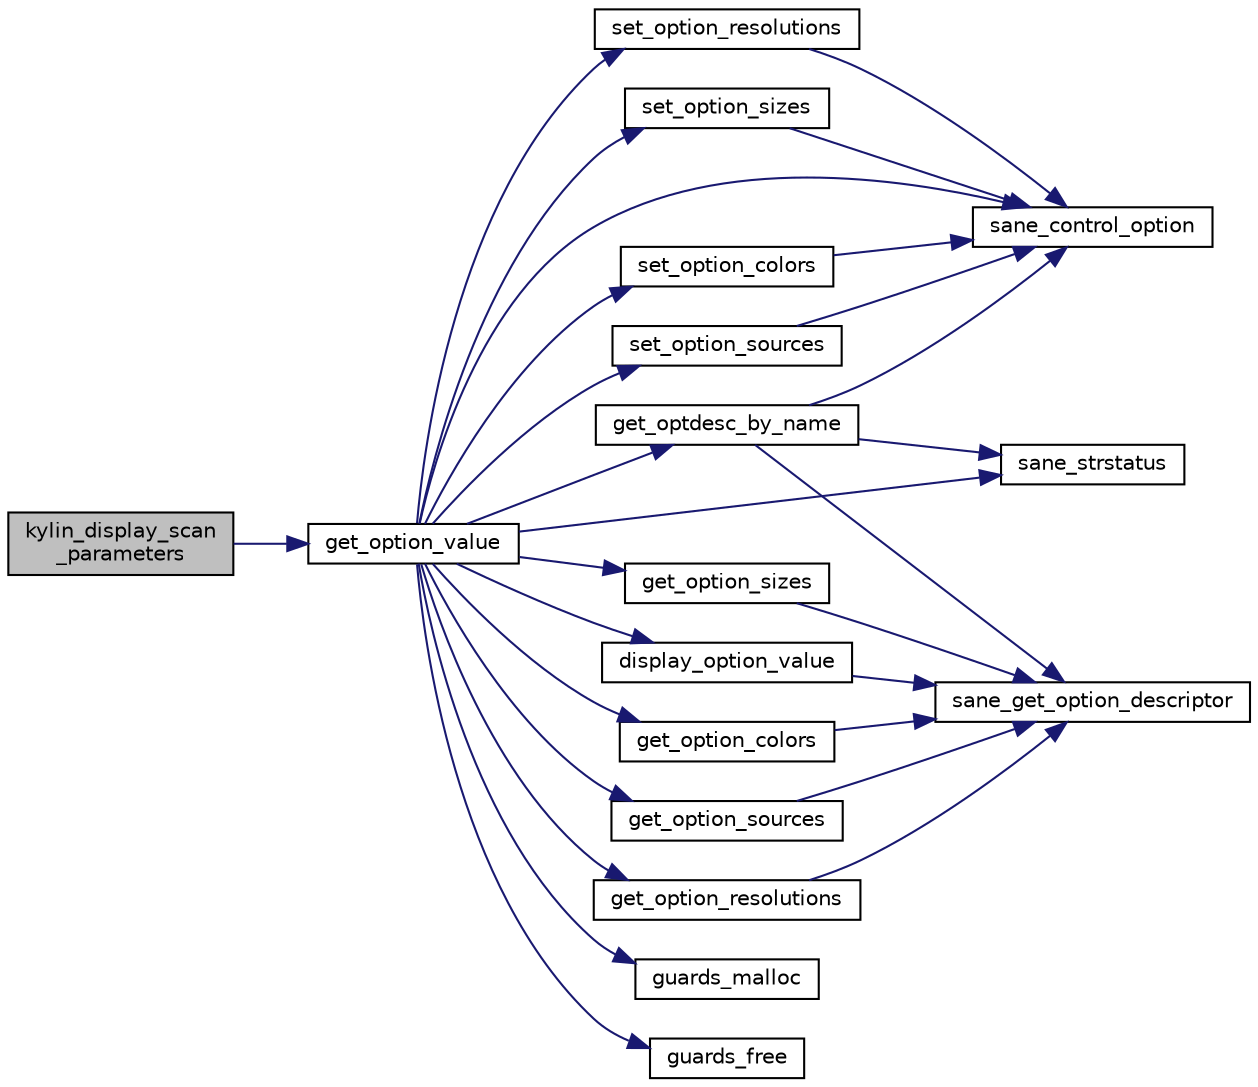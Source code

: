 digraph "kylin_display_scan_parameters"
{
  edge [fontname="Helvetica",fontsize="10",labelfontname="Helvetica",labelfontsize="10"];
  node [fontname="Helvetica",fontsize="10",shape=record];
  rankdir="LR";
  Node113 [label="kylin_display_scan\l_parameters",height=0.2,width=0.4,color="black", fillcolor="grey75", style="filled", fontcolor="black"];
  Node113 -> Node114 [color="midnightblue",fontsize="10",style="solid",fontname="Helvetica"];
  Node114 [label="get_option_value",height=0.2,width=0.4,color="black", fillcolor="white", style="filled",URL="$kylin__sane_8c.html#af892e52d691cd52602c4d2b5c72f6e02"];
  Node114 -> Node115 [color="midnightblue",fontsize="10",style="solid",fontname="Helvetica"];
  Node115 [label="get_optdesc_by_name",height=0.2,width=0.4,color="black", fillcolor="white", style="filled",URL="$kylin__sane_8c.html#a795e1d5597a19ad20130c11e3ba8a6c7"];
  Node115 -> Node116 [color="midnightblue",fontsize="10",style="solid",fontname="Helvetica"];
  Node116 [label="sane_control_option",height=0.2,width=0.4,color="black", fillcolor="white", style="filled",URL="$sane_8h.html#af97b5a648c359cdeb17844f24e74f21d"];
  Node115 -> Node117 [color="midnightblue",fontsize="10",style="solid",fontname="Helvetica"];
  Node117 [label="sane_strstatus",height=0.2,width=0.4,color="black", fillcolor="white", style="filled",URL="$sane_8h.html#a005fc36c746f3b57fcf8108435f0684d"];
  Node115 -> Node118 [color="midnightblue",fontsize="10",style="solid",fontname="Helvetica"];
  Node118 [label="sane_get_option_descriptor",height=0.2,width=0.4,color="black", fillcolor="white", style="filled",URL="$sane_8h.html#a7728e01a38c5e18385e383a6ce4a108d"];
  Node114 -> Node119 [color="midnightblue",fontsize="10",style="solid",fontname="Helvetica"];
  Node119 [label="guards_malloc",height=0.2,width=0.4,color="black", fillcolor="white", style="filled",URL="$kylin__sane_8c.html#a2309fa8ac99d7f1938a8863fc318570e"];
  Node114 -> Node116 [color="midnightblue",fontsize="10",style="solid",fontname="Helvetica"];
  Node114 -> Node117 [color="midnightblue",fontsize="10",style="solid",fontname="Helvetica"];
  Node114 -> Node120 [color="midnightblue",fontsize="10",style="solid",fontname="Helvetica"];
  Node120 [label="get_option_colors",height=0.2,width=0.4,color="black", fillcolor="white", style="filled",URL="$kylin__sane_8c.html#a8c830ea09253112330618cfb949dd629"];
  Node120 -> Node118 [color="midnightblue",fontsize="10",style="solid",fontname="Helvetica"];
  Node114 -> Node121 [color="midnightblue",fontsize="10",style="solid",fontname="Helvetica"];
  Node121 [label="set_option_colors",height=0.2,width=0.4,color="black", fillcolor="white", style="filled",URL="$kylin__sane_8c.html#aa95409e9b8d6f206817642efd424eee0"];
  Node121 -> Node116 [color="midnightblue",fontsize="10",style="solid",fontname="Helvetica"];
  Node114 -> Node122 [color="midnightblue",fontsize="10",style="solid",fontname="Helvetica"];
  Node122 [label="get_option_sources",height=0.2,width=0.4,color="black", fillcolor="white", style="filled",URL="$kylin__sane_8c.html#ade2b473da42066d3df35485b4ea30516"];
  Node122 -> Node118 [color="midnightblue",fontsize="10",style="solid",fontname="Helvetica"];
  Node114 -> Node123 [color="midnightblue",fontsize="10",style="solid",fontname="Helvetica"];
  Node123 [label="set_option_sources",height=0.2,width=0.4,color="black", fillcolor="white", style="filled",URL="$kylin__sane_8c.html#a8e49c7ad53592f8d10fae9f5a79d27e8"];
  Node123 -> Node116 [color="midnightblue",fontsize="10",style="solid",fontname="Helvetica"];
  Node114 -> Node124 [color="midnightblue",fontsize="10",style="solid",fontname="Helvetica"];
  Node124 [label="get_option_resolutions",height=0.2,width=0.4,color="black", fillcolor="white", style="filled",URL="$kylin__sane_8c.html#a7e7f6a405b050981bf725417f304f030"];
  Node124 -> Node118 [color="midnightblue",fontsize="10",style="solid",fontname="Helvetica"];
  Node114 -> Node125 [color="midnightblue",fontsize="10",style="solid",fontname="Helvetica"];
  Node125 [label="set_option_resolutions",height=0.2,width=0.4,color="black", fillcolor="white", style="filled",URL="$kylin__sane_8c.html#a8c763cd591b209c19b44042b47f61d87"];
  Node125 -> Node116 [color="midnightblue",fontsize="10",style="solid",fontname="Helvetica"];
  Node114 -> Node126 [color="midnightblue",fontsize="10",style="solid",fontname="Helvetica"];
  Node126 [label="get_option_sizes",height=0.2,width=0.4,color="black", fillcolor="white", style="filled",URL="$kylin__sane_8c.html#a453e3eb935354b62e5b251a3ddee7214"];
  Node126 -> Node118 [color="midnightblue",fontsize="10",style="solid",fontname="Helvetica"];
  Node114 -> Node127 [color="midnightblue",fontsize="10",style="solid",fontname="Helvetica"];
  Node127 [label="set_option_sizes",height=0.2,width=0.4,color="black", fillcolor="white", style="filled",URL="$kylin__sane_8c.html#a1345e5860f8df0d660e22a09be693aea"];
  Node127 -> Node116 [color="midnightblue",fontsize="10",style="solid",fontname="Helvetica"];
  Node114 -> Node128 [color="midnightblue",fontsize="10",style="solid",fontname="Helvetica"];
  Node128 [label="display_option_value",height=0.2,width=0.4,color="black", fillcolor="white", style="filled",URL="$kylin__sane_8c.html#aad5cfc4d97cf910a5b97bcbc2070c4df"];
  Node128 -> Node118 [color="midnightblue",fontsize="10",style="solid",fontname="Helvetica"];
  Node114 -> Node129 [color="midnightblue",fontsize="10",style="solid",fontname="Helvetica"];
  Node129 [label="guards_free",height=0.2,width=0.4,color="black", fillcolor="white", style="filled",URL="$kylin__sane_8c.html#abb0019b6c2b93cbf5de1bc5362919fca"];
}
